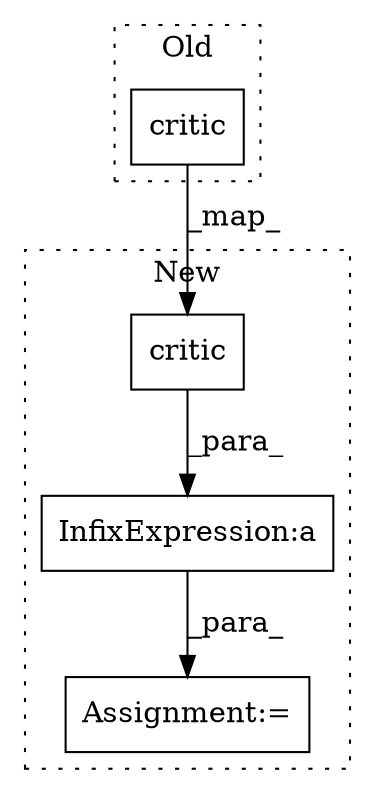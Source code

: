 digraph G {
subgraph cluster0 {
1 [label="critic" a="32" s="3413,3428" l="7,1" shape="box"];
label = "Old";
style="dotted";
}
subgraph cluster1 {
2 [label="critic" a="32" s="4211,4226" l="7,1" shape="box"];
3 [label="Assignment:=" a="7" s="4996" l="2" shape="box"];
4 [label="InfixExpression:a" a="27" s="4965" l="3" shape="box"];
label = "New";
style="dotted";
}
1 -> 2 [label="_map_"];
2 -> 4 [label="_para_"];
4 -> 3 [label="_para_"];
}